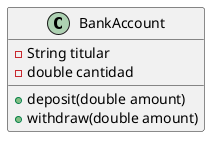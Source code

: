 @startuml
class BankAccount {
  - String titular
  - double cantidad
  + deposit(double amount)
  + withdraw(double amount)
}
@enduml